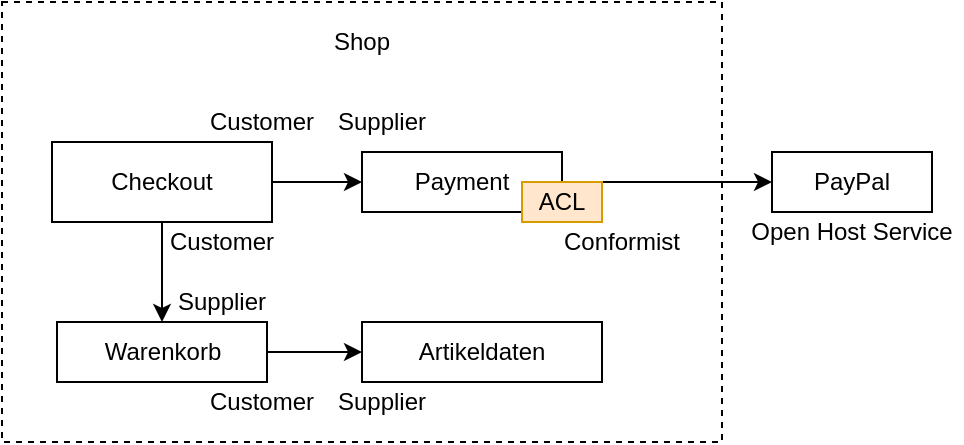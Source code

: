 <mxfile version="12.5.3" type="device"><diagram id="AouJWRLE0SLQnsVzXHEM" name="Page-1"><mxGraphModel dx="1102" dy="1000" grid="1" gridSize="10" guides="1" tooltips="1" connect="1" arrows="1" fold="1" page="1" pageScale="1" pageWidth="827" pageHeight="1169" math="0" shadow="0"><root><mxCell id="0"/><mxCell id="1" parent="0"/><mxCell id="njDfl0_bKZyhoW0qoOxC-1" value="" style="rounded=0;whiteSpace=wrap;html=1;dashed=1;" parent="1" vertex="1"><mxGeometry x="40" y="10" width="360" height="220" as="geometry"/></mxCell><mxCell id="SZ-0uWP9mjQvtbeFgTv0-3" style="edgeStyle=orthogonalEdgeStyle;rounded=0;orthogonalLoop=1;jettySize=auto;html=1;entryX=0.5;entryY=0;entryDx=0;entryDy=0;" parent="1" source="nahlfRFBvBf8llcboyu0-2" target="nahlfRFBvBf8llcboyu0-5" edge="1"><mxGeometry relative="1" as="geometry"/></mxCell><mxCell id="SZ-0uWP9mjQvtbeFgTv0-4" style="edgeStyle=orthogonalEdgeStyle;rounded=0;orthogonalLoop=1;jettySize=auto;html=1;entryX=0;entryY=0.5;entryDx=0;entryDy=0;" parent="1" source="nahlfRFBvBf8llcboyu0-2" target="nahlfRFBvBf8llcboyu0-3" edge="1"><mxGeometry relative="1" as="geometry"/></mxCell><mxCell id="nahlfRFBvBf8llcboyu0-2" value="Checkout" style="rounded=0;whiteSpace=wrap;html=1;" parent="1" vertex="1"><mxGeometry x="65" y="80" width="110" height="40" as="geometry"/></mxCell><mxCell id="nahlfRFBvBf8llcboyu0-14" style="edgeStyle=orthogonalEdgeStyle;rounded=0;orthogonalLoop=1;jettySize=auto;html=1;entryX=0;entryY=0.5;entryDx=0;entryDy=0;" parent="1" source="nahlfRFBvBf8llcboyu0-3" target="njDfl0_bKZyhoW0qoOxC-3" edge="1"><mxGeometry relative="1" as="geometry"><mxPoint x="460" y="100" as="targetPoint"/></mxGeometry></mxCell><mxCell id="nahlfRFBvBf8llcboyu0-3" value="Payment" style="rounded=0;whiteSpace=wrap;html=1;" parent="1" vertex="1"><mxGeometry x="220" y="85" width="100" height="30" as="geometry"/></mxCell><mxCell id="SZ-0uWP9mjQvtbeFgTv0-2" style="edgeStyle=orthogonalEdgeStyle;rounded=0;orthogonalLoop=1;jettySize=auto;html=1;entryX=0;entryY=0.5;entryDx=0;entryDy=0;" parent="1" source="nahlfRFBvBf8llcboyu0-5" target="SZ-0uWP9mjQvtbeFgTv0-1" edge="1"><mxGeometry relative="1" as="geometry"/></mxCell><mxCell id="nahlfRFBvBf8llcboyu0-5" value="Warenkorb" style="rounded=0;whiteSpace=wrap;html=1;" parent="1" vertex="1"><mxGeometry x="67.5" y="170" width="105" height="30" as="geometry"/></mxCell><mxCell id="njDfl0_bKZyhoW0qoOxC-2" value="Shop" style="text;html=1;strokeColor=none;fillColor=none;align=center;verticalAlign=middle;whiteSpace=wrap;rounded=0;dashed=1;" parent="1" vertex="1"><mxGeometry x="200" y="20" width="40" height="20" as="geometry"/></mxCell><mxCell id="njDfl0_bKZyhoW0qoOxC-3" value="PayPal" style="rounded=0;whiteSpace=wrap;html=1;" parent="1" vertex="1"><mxGeometry x="425" y="85" width="80" height="30" as="geometry"/></mxCell><mxCell id="njDfl0_bKZyhoW0qoOxC-5" value="Open Host Service" style="text;html=1;strokeColor=none;fillColor=none;align=center;verticalAlign=middle;whiteSpace=wrap;rounded=0;" parent="1" vertex="1"><mxGeometry x="410" y="115" width="110" height="20" as="geometry"/></mxCell><mxCell id="njDfl0_bKZyhoW0qoOxC-9" value="ACL" style="rounded=0;whiteSpace=wrap;html=1;fillColor=#ffe6cc;strokeColor=#d79b00;" parent="1" vertex="1"><mxGeometry x="300" y="100" width="40" height="20" as="geometry"/></mxCell><mxCell id="njDfl0_bKZyhoW0qoOxC-11" value="Conformist" style="text;html=1;strokeColor=none;fillColor=none;align=center;verticalAlign=middle;whiteSpace=wrap;rounded=0;" parent="1" vertex="1"><mxGeometry x="330" y="120" width="40" height="20" as="geometry"/></mxCell><mxCell id="SZ-0uWP9mjQvtbeFgTv0-1" value="Artikeldaten" style="rounded=0;whiteSpace=wrap;html=1;" parent="1" vertex="1"><mxGeometry x="220" y="170" width="120" height="30" as="geometry"/></mxCell><mxCell id="SZ-0uWP9mjQvtbeFgTv0-5" value="Customer" style="text;html=1;strokeColor=none;fillColor=none;align=center;verticalAlign=middle;whiteSpace=wrap;rounded=0;" parent="1" vertex="1"><mxGeometry x="150" y="200" width="40" height="20" as="geometry"/></mxCell><mxCell id="SZ-0uWP9mjQvtbeFgTv0-6" value="Supplier" style="text;html=1;strokeColor=none;fillColor=none;align=center;verticalAlign=middle;whiteSpace=wrap;rounded=0;" parent="1" vertex="1"><mxGeometry x="210" y="200" width="40" height="20" as="geometry"/></mxCell><mxCell id="SZ-0uWP9mjQvtbeFgTv0-7" value="Customer" style="text;html=1;strokeColor=none;fillColor=none;align=center;verticalAlign=middle;whiteSpace=wrap;rounded=0;" parent="1" vertex="1"><mxGeometry x="130" y="120" width="40" height="20" as="geometry"/></mxCell><mxCell id="SZ-0uWP9mjQvtbeFgTv0-8" value="Supplier" style="text;html=1;strokeColor=none;fillColor=none;align=center;verticalAlign=middle;whiteSpace=wrap;rounded=0;" parent="1" vertex="1"><mxGeometry x="130" y="150" width="40" height="20" as="geometry"/></mxCell><mxCell id="SZ-0uWP9mjQvtbeFgTv0-9" value="Customer" style="text;html=1;strokeColor=none;fillColor=none;align=center;verticalAlign=middle;whiteSpace=wrap;rounded=0;" parent="1" vertex="1"><mxGeometry x="150" y="60" width="40" height="20" as="geometry"/></mxCell><mxCell id="SZ-0uWP9mjQvtbeFgTv0-10" value="Supplier" style="text;html=1;strokeColor=none;fillColor=none;align=center;verticalAlign=middle;whiteSpace=wrap;rounded=0;" parent="1" vertex="1"><mxGeometry x="210" y="60" width="40" height="20" as="geometry"/></mxCell></root></mxGraphModel></diagram></mxfile>